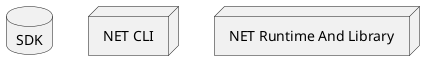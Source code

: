 ```puml
@startuml

database "SDK" {
  node ".NET CLI" {
  }
  node ".NET Runtime And Library" {
  }

}

@enduml
```

@startuml
package "Standalone" {

  node ".NET Runtime And Library" {

  }
 [app1]
}
package "Depends on framework" {
  folder "file"{
  [dll]
  [execute]
  }
    [app2]

}

@enduml

```plantuml
@startuml

interface DotNet {
  commonLanguageRuntime()
  classLibrary()
}

class DotNetFramework implements DotNet{

}

class DotNetCore extends DotNetFramework{

}


class Mono extends DotNetFramework{

}

class UWP extends DotNetFramework {

}

note left of DotNetFramework::clr
  公共语言运行时
end note

note left of UWP
 Windows通用应用平台
end note

note left of DotNetCore
  跨平台，主要实现
end note

note left of Mono
  小型、开源、跨平台
end note

@enduml
```


